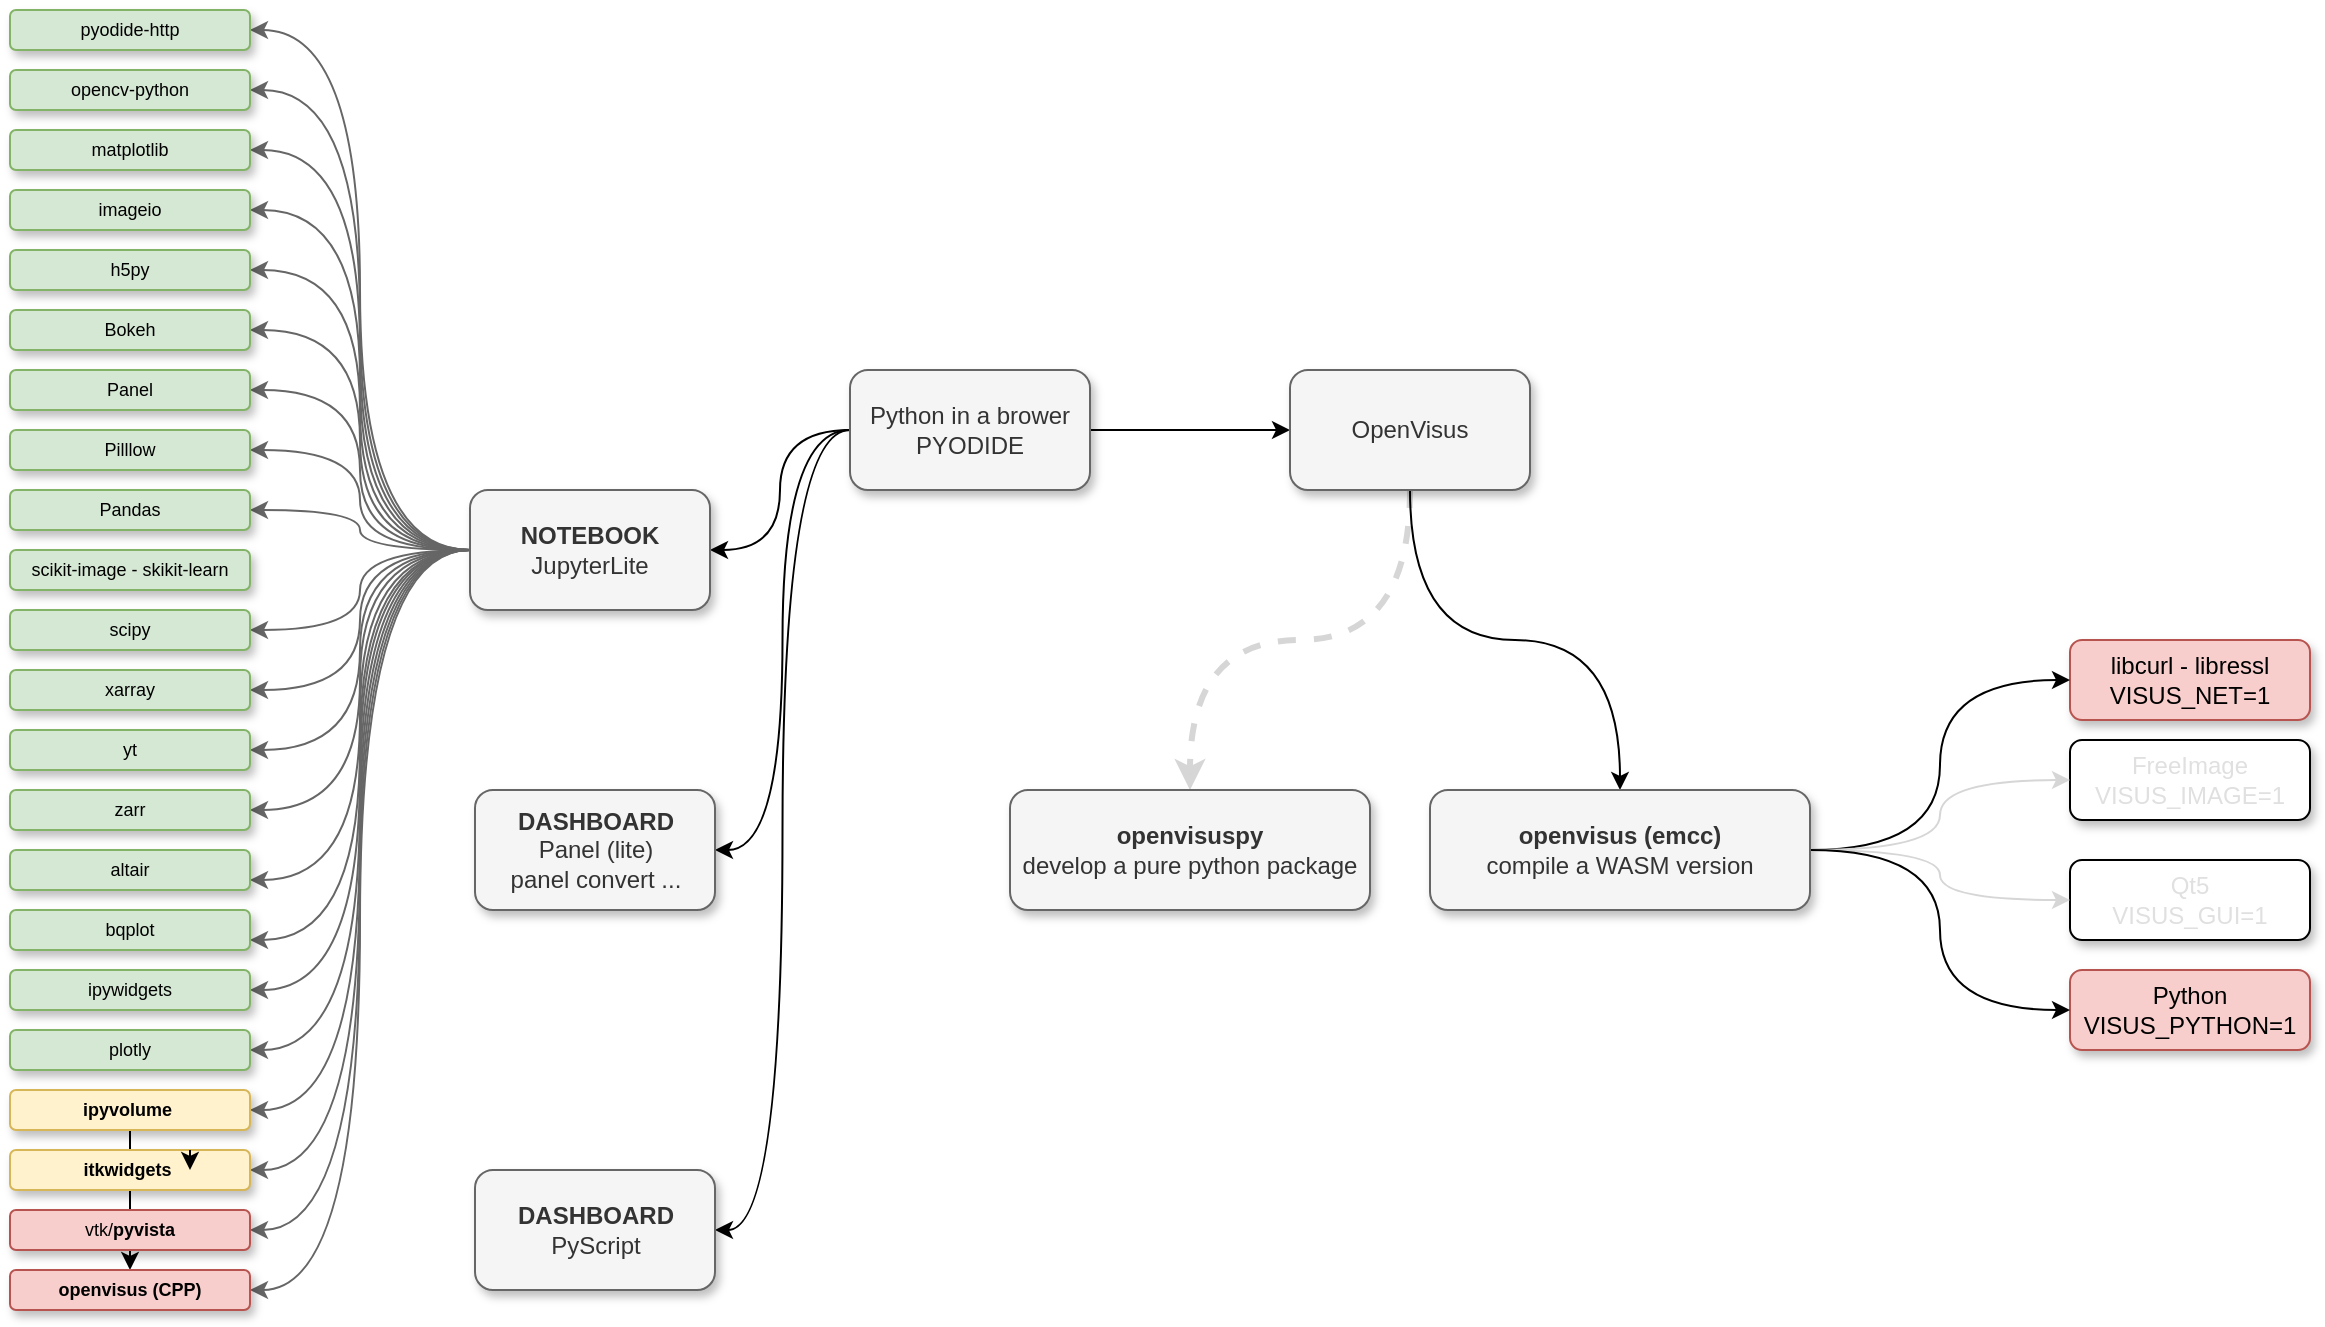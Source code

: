 <mxfile version="20.8.10" type="device"><diagram name="Page-1" id="E84A8r-Dovyr7iGDvByx"><mxGraphModel dx="2115" dy="948" grid="1" gridSize="10" guides="1" tooltips="1" connect="1" arrows="1" fold="1" page="1" pageScale="1" pageWidth="850" pageHeight="1100" math="0" shadow="0"><root><mxCell id="0"/><mxCell id="1" parent="0"/><mxCell id="uciTZhHFj_eGQY-YpiK4-19" style="edgeStyle=orthogonalEdgeStyle;curved=1;orthogonalLoop=1;jettySize=auto;html=1;entryX=0;entryY=0.5;entryDx=0;entryDy=0;" parent="1" source="uciTZhHFj_eGQY-YpiK4-1" target="uciTZhHFj_eGQY-YpiK4-3" edge="1"><mxGeometry relative="1" as="geometry"/></mxCell><mxCell id="uciTZhHFj_eGQY-YpiK4-36" style="edgeStyle=orthogonalEdgeStyle;curved=1;orthogonalLoop=1;jettySize=auto;html=1;entryX=1;entryY=0.5;entryDx=0;entryDy=0;" parent="1" source="uciTZhHFj_eGQY-YpiK4-1" target="uciTZhHFj_eGQY-YpiK4-20" edge="1"><mxGeometry relative="1" as="geometry"/></mxCell><mxCell id="uciTZhHFj_eGQY-YpiK4-38" style="edgeStyle=orthogonalEdgeStyle;curved=1;orthogonalLoop=1;jettySize=auto;html=1;entryX=1;entryY=0.5;entryDx=0;entryDy=0;" parent="1" source="uciTZhHFj_eGQY-YpiK4-1" target="uciTZhHFj_eGQY-YpiK4-37" edge="1"><mxGeometry relative="1" as="geometry"/></mxCell><mxCell id="uciTZhHFj_eGQY-YpiK4-42" style="edgeStyle=orthogonalEdgeStyle;curved=1;orthogonalLoop=1;jettySize=auto;html=1;entryX=1;entryY=0.5;entryDx=0;entryDy=0;" parent="1" source="uciTZhHFj_eGQY-YpiK4-1" target="uciTZhHFj_eGQY-YpiK4-40" edge="1"><mxGeometry relative="1" as="geometry"/></mxCell><mxCell id="uciTZhHFj_eGQY-YpiK4-1" value="Python in a brower&lt;br&gt;PYODIDE" style="rounded=1;whiteSpace=wrap;html=1;fillColor=#f5f5f5;fontColor=#333333;strokeColor=#666666;shadow=1;" parent="1" vertex="1"><mxGeometry x="270" y="350" width="120" height="60" as="geometry"/></mxCell><mxCell id="uciTZhHFj_eGQY-YpiK4-15" style="edgeStyle=orthogonalEdgeStyle;curved=1;orthogonalLoop=1;jettySize=auto;html=1;entryX=0.5;entryY=0;entryDx=0;entryDy=0;exitX=0.5;exitY=1;exitDx=0;exitDy=0;dashed=1;strokeWidth=3;fillColor=#f5f5f5;strokeColor=#D6D6D6;" parent="1" source="uciTZhHFj_eGQY-YpiK4-3" target="uciTZhHFj_eGQY-YpiK4-14" edge="1"><mxGeometry relative="1" as="geometry"/></mxCell><mxCell id="uciTZhHFj_eGQY-YpiK4-17" style="edgeStyle=orthogonalEdgeStyle;curved=1;orthogonalLoop=1;jettySize=auto;html=1;" parent="1" source="uciTZhHFj_eGQY-YpiK4-3" target="uciTZhHFj_eGQY-YpiK4-16" edge="1"><mxGeometry relative="1" as="geometry"/></mxCell><mxCell id="uciTZhHFj_eGQY-YpiK4-3" value="OpenVisus" style="rounded=1;whiteSpace=wrap;html=1;fillColor=#f5f5f5;fontColor=#333333;strokeColor=#666666;shadow=1;" parent="1" vertex="1"><mxGeometry x="490" y="350" width="120" height="60" as="geometry"/></mxCell><mxCell id="uciTZhHFj_eGQY-YpiK4-5" value="libcurl - libressl&lt;br&gt;VISUS_NET=1" style="rounded=1;whiteSpace=wrap;html=1;fillColor=#f8cecc;strokeColor=#b85450;shadow=1;" parent="1" vertex="1"><mxGeometry x="880" y="485" width="120" height="40" as="geometry"/></mxCell><mxCell id="uciTZhHFj_eGQY-YpiK4-6" value="FreeImage&lt;br&gt;VISUS_IMAGE=1" style="rounded=1;whiteSpace=wrap;html=1;shadow=1;fontColor=#E0E0E0;" parent="1" vertex="1"><mxGeometry x="880" y="535" width="120" height="40" as="geometry"/></mxCell><mxCell id="uciTZhHFj_eGQY-YpiK4-7" value="Qt5&lt;br&gt;VISUS_GUI=1" style="rounded=1;whiteSpace=wrap;html=1;shadow=1;fontColor=#E0E0E0;" parent="1" vertex="1"><mxGeometry x="880" y="595" width="120" height="40" as="geometry"/></mxCell><mxCell id="uciTZhHFj_eGQY-YpiK4-8" value="Python&lt;br&gt;VISUS_PYTHON=1" style="rounded=1;whiteSpace=wrap;html=1;fillColor=#f8cecc;strokeColor=#b85450;shadow=1;" parent="1" vertex="1"><mxGeometry x="880" y="650" width="120" height="40" as="geometry"/></mxCell><mxCell id="uciTZhHFj_eGQY-YpiK4-14" value="&lt;b&gt;openvisuspy&lt;/b&gt;&lt;br&gt;develop a pure python package" style="rounded=1;whiteSpace=wrap;html=1;fillColor=#f5f5f5;fontColor=#333333;strokeColor=#666666;shadow=1;" parent="1" vertex="1"><mxGeometry x="350" y="560" width="180" height="60" as="geometry"/></mxCell><mxCell id="uciTZhHFj_eGQY-YpiK4-45" style="edgeStyle=orthogonalEdgeStyle;curved=1;orthogonalLoop=1;jettySize=auto;html=1;entryX=0;entryY=0.5;entryDx=0;entryDy=0;strokeWidth=1;fontSize=11;fontColor=#E0E0E0;" parent="1" source="uciTZhHFj_eGQY-YpiK4-16" target="uciTZhHFj_eGQY-YpiK4-5" edge="1"><mxGeometry relative="1" as="geometry"/></mxCell><mxCell id="uciTZhHFj_eGQY-YpiK4-46" style="edgeStyle=orthogonalEdgeStyle;curved=1;orthogonalLoop=1;jettySize=auto;html=1;entryX=0;entryY=0.5;entryDx=0;entryDy=0;strokeColor=#D6D6D6;strokeWidth=1;fontSize=11;fontColor=#E0E0E0;" parent="1" source="uciTZhHFj_eGQY-YpiK4-16" target="uciTZhHFj_eGQY-YpiK4-6" edge="1"><mxGeometry relative="1" as="geometry"/></mxCell><mxCell id="uciTZhHFj_eGQY-YpiK4-47" style="edgeStyle=orthogonalEdgeStyle;curved=1;orthogonalLoop=1;jettySize=auto;html=1;entryX=0;entryY=0.5;entryDx=0;entryDy=0;strokeColor=#D6D6D6;strokeWidth=1;fontSize=11;fontColor=#E0E0E0;" parent="1" source="uciTZhHFj_eGQY-YpiK4-16" target="uciTZhHFj_eGQY-YpiK4-7" edge="1"><mxGeometry relative="1" as="geometry"/></mxCell><mxCell id="uciTZhHFj_eGQY-YpiK4-48" style="edgeStyle=orthogonalEdgeStyle;curved=1;orthogonalLoop=1;jettySize=auto;html=1;entryX=0;entryY=0.5;entryDx=0;entryDy=0;strokeColor=#000000;strokeWidth=1;fontSize=11;fontColor=#E0E0E0;" parent="1" source="uciTZhHFj_eGQY-YpiK4-16" target="uciTZhHFj_eGQY-YpiK4-8" edge="1"><mxGeometry relative="1" as="geometry"/></mxCell><mxCell id="uciTZhHFj_eGQY-YpiK4-16" value="&lt;b&gt;openvisus (emcc)&lt;/b&gt;&lt;br&gt;compile a WASM version" style="rounded=1;whiteSpace=wrap;html=1;fillColor=#f5f5f5;fontColor=#333333;strokeColor=#666666;shadow=1;" parent="1" vertex="1"><mxGeometry x="560" y="560" width="190" height="60" as="geometry"/></mxCell><mxCell id="uciTZhHFj_eGQY-YpiK4-27" style="edgeStyle=orthogonalEdgeStyle;curved=1;orthogonalLoop=1;jettySize=auto;html=1;entryX=1;entryY=0.5;entryDx=0;entryDy=0;fillColor=#f5f5f5;strokeColor=#666666;" parent="1" source="uciTZhHFj_eGQY-YpiK4-20" target="uciTZhHFj_eGQY-YpiK4-21" edge="1"><mxGeometry relative="1" as="geometry"/></mxCell><mxCell id="uciTZhHFj_eGQY-YpiK4-28" style="edgeStyle=orthogonalEdgeStyle;curved=1;orthogonalLoop=1;jettySize=auto;html=1;entryX=1;entryY=0.5;entryDx=0;entryDy=0;fillColor=#f5f5f5;strokeColor=#666666;" parent="1" source="uciTZhHFj_eGQY-YpiK4-20" target="uciTZhHFj_eGQY-YpiK4-22" edge="1"><mxGeometry relative="1" as="geometry"/></mxCell><mxCell id="uciTZhHFj_eGQY-YpiK4-29" style="edgeStyle=orthogonalEdgeStyle;curved=1;orthogonalLoop=1;jettySize=auto;html=1;entryX=1;entryY=0.5;entryDx=0;entryDy=0;fillColor=#f5f5f5;strokeColor=#666666;" parent="1" source="uciTZhHFj_eGQY-YpiK4-20" target="uciTZhHFj_eGQY-YpiK4-23" edge="1"><mxGeometry relative="1" as="geometry"/></mxCell><mxCell id="uciTZhHFj_eGQY-YpiK4-30" style="edgeStyle=orthogonalEdgeStyle;curved=1;orthogonalLoop=1;jettySize=auto;html=1;entryX=1;entryY=0.5;entryDx=0;entryDy=0;fillColor=#f5f5f5;strokeColor=#666666;" parent="1" source="uciTZhHFj_eGQY-YpiK4-20" target="uciTZhHFj_eGQY-YpiK4-24" edge="1"><mxGeometry relative="1" as="geometry"/></mxCell><mxCell id="uciTZhHFj_eGQY-YpiK4-31" style="edgeStyle=orthogonalEdgeStyle;curved=1;orthogonalLoop=1;jettySize=auto;html=1;entryX=1;entryY=0.5;entryDx=0;entryDy=0;fillColor=#f5f5f5;strokeColor=#666666;" parent="1" source="uciTZhHFj_eGQY-YpiK4-20" target="uciTZhHFj_eGQY-YpiK4-25" edge="1"><mxGeometry relative="1" as="geometry"/></mxCell><mxCell id="uciTZhHFj_eGQY-YpiK4-35" style="edgeStyle=orthogonalEdgeStyle;curved=1;orthogonalLoop=1;jettySize=auto;html=1;entryX=1;entryY=0.5;entryDx=0;entryDy=0;fillColor=#f5f5f5;strokeColor=#666666;" parent="1" source="uciTZhHFj_eGQY-YpiK4-20" target="uciTZhHFj_eGQY-YpiK4-26" edge="1"><mxGeometry relative="1" as="geometry"/></mxCell><mxCell id="uciTZhHFj_eGQY-YpiK4-50" style="edgeStyle=orthogonalEdgeStyle;curved=1;orthogonalLoop=1;jettySize=auto;html=1;entryX=1;entryY=0.5;entryDx=0;entryDy=0;strokeColor=#666666;strokeWidth=1;fontSize=11;fontColor=#E0E0E0;fillColor=#f5f5f5;" parent="1" source="uciTZhHFj_eGQY-YpiK4-20" target="uciTZhHFj_eGQY-YpiK4-49" edge="1"><mxGeometry relative="1" as="geometry"/></mxCell><mxCell id="uciTZhHFj_eGQY-YpiK4-56" style="edgeStyle=orthogonalEdgeStyle;curved=1;orthogonalLoop=1;jettySize=auto;html=1;entryX=1;entryY=0.5;entryDx=0;entryDy=0;strokeColor=#666666;strokeWidth=1;fontSize=11;fontColor=#E0E0E0;fillColor=#f5f5f5;" parent="1" source="uciTZhHFj_eGQY-YpiK4-20" target="uciTZhHFj_eGQY-YpiK4-55" edge="1"><mxGeometry relative="1" as="geometry"/></mxCell><mxCell id="uciTZhHFj_eGQY-YpiK4-57" style="edgeStyle=orthogonalEdgeStyle;curved=1;orthogonalLoop=1;jettySize=auto;html=1;entryX=1;entryY=0.5;entryDx=0;entryDy=0;strokeColor=#666666;strokeWidth=1;fontSize=11;fontColor=#E0E0E0;fillColor=#f5f5f5;" parent="1" source="uciTZhHFj_eGQY-YpiK4-20" target="uciTZhHFj_eGQY-YpiK4-54" edge="1"><mxGeometry relative="1" as="geometry"/></mxCell><mxCell id="uciTZhHFj_eGQY-YpiK4-58" style="edgeStyle=orthogonalEdgeStyle;curved=1;orthogonalLoop=1;jettySize=auto;html=1;entryX=1;entryY=0.5;entryDx=0;entryDy=0;strokeColor=#666666;strokeWidth=1;fontSize=11;fontColor=#E0E0E0;fillColor=#f5f5f5;" parent="1" source="uciTZhHFj_eGQY-YpiK4-20" target="uciTZhHFj_eGQY-YpiK4-53" edge="1"><mxGeometry relative="1" as="geometry"/></mxCell><mxCell id="uciTZhHFj_eGQY-YpiK4-59" style="edgeStyle=orthogonalEdgeStyle;curved=1;orthogonalLoop=1;jettySize=auto;html=1;entryX=1;entryY=0.5;entryDx=0;entryDy=0;strokeColor=#666666;strokeWidth=1;fontSize=11;fontColor=#E0E0E0;fillColor=#f5f5f5;" parent="1" source="uciTZhHFj_eGQY-YpiK4-20" target="uciTZhHFj_eGQY-YpiK4-52" edge="1"><mxGeometry relative="1" as="geometry"/></mxCell><mxCell id="uciTZhHFj_eGQY-YpiK4-60" style="edgeStyle=orthogonalEdgeStyle;curved=1;orthogonalLoop=1;jettySize=auto;html=1;entryX=1;entryY=0.5;entryDx=0;entryDy=0;strokeColor=#666666;strokeWidth=1;fontSize=11;fontColor=#E0E0E0;fillColor=#f5f5f5;" parent="1" source="uciTZhHFj_eGQY-YpiK4-20" target="uciTZhHFj_eGQY-YpiK4-51" edge="1"><mxGeometry relative="1" as="geometry"/></mxCell><mxCell id="uciTZhHFj_eGQY-YpiK4-66" style="edgeStyle=orthogonalEdgeStyle;curved=1;orthogonalLoop=1;jettySize=auto;html=1;entryX=1;entryY=0.5;entryDx=0;entryDy=0;strokeColor=#666666;strokeWidth=1;fontSize=11;fontColor=#000000;fillColor=#f5f5f5;" parent="1" source="uciTZhHFj_eGQY-YpiK4-20" target="uciTZhHFj_eGQY-YpiK4-62" edge="1"><mxGeometry relative="1" as="geometry"/></mxCell><mxCell id="uciTZhHFj_eGQY-YpiK4-67" style="edgeStyle=orthogonalEdgeStyle;curved=1;orthogonalLoop=1;jettySize=auto;html=1;entryX=1;entryY=0.5;entryDx=0;entryDy=0;strokeColor=#666666;strokeWidth=1;fontSize=11;fontColor=#000000;fillColor=#f5f5f5;" parent="1" source="uciTZhHFj_eGQY-YpiK4-20" target="uciTZhHFj_eGQY-YpiK4-63" edge="1"><mxGeometry relative="1" as="geometry"/></mxCell><mxCell id="uciTZhHFj_eGQY-YpiK4-68" style="edgeStyle=orthogonalEdgeStyle;curved=1;orthogonalLoop=1;jettySize=auto;html=1;entryX=1;entryY=0.5;entryDx=0;entryDy=0;strokeColor=#666666;strokeWidth=1;fontSize=11;fontColor=#000000;fillColor=#f5f5f5;" parent="1" source="uciTZhHFj_eGQY-YpiK4-20" target="uciTZhHFj_eGQY-YpiK4-64" edge="1"><mxGeometry relative="1" as="geometry"/></mxCell><mxCell id="uciTZhHFj_eGQY-YpiK4-69" style="edgeStyle=orthogonalEdgeStyle;curved=1;orthogonalLoop=1;jettySize=auto;html=1;entryX=1;entryY=0.5;entryDx=0;entryDy=0;strokeColor=#666666;strokeWidth=1;fontSize=11;fontColor=#000000;fillColor=#f5f5f5;" parent="1" source="uciTZhHFj_eGQY-YpiK4-20" target="uciTZhHFj_eGQY-YpiK4-65" edge="1"><mxGeometry relative="1" as="geometry"/></mxCell><mxCell id="uciTZhHFj_eGQY-YpiK4-71" style="edgeStyle=orthogonalEdgeStyle;curved=1;orthogonalLoop=1;jettySize=auto;html=1;entryX=1;entryY=0.5;entryDx=0;entryDy=0;strokeColor=#666666;strokeWidth=1;fontSize=11;fontColor=#000000;fillColor=#f5f5f5;" parent="1" source="uciTZhHFj_eGQY-YpiK4-20" target="uciTZhHFj_eGQY-YpiK4-70" edge="1"><mxGeometry relative="1" as="geometry"/></mxCell><mxCell id="uciTZhHFj_eGQY-YpiK4-78" style="edgeStyle=orthogonalEdgeStyle;curved=1;orthogonalLoop=1;jettySize=auto;html=1;entryX=1;entryY=0.75;entryDx=0;entryDy=0;strokeColor=#666666;strokeWidth=1;fontSize=11;fontColor=#000000;fillColor=#f5f5f5;" parent="1" source="uciTZhHFj_eGQY-YpiK4-20" target="uciTZhHFj_eGQY-YpiK4-74" edge="1"><mxGeometry relative="1" as="geometry"/></mxCell><mxCell id="uciTZhHFj_eGQY-YpiK4-79" style="edgeStyle=orthogonalEdgeStyle;curved=1;orthogonalLoop=1;jettySize=auto;html=1;entryX=1;entryY=0.75;entryDx=0;entryDy=0;strokeColor=#666666;strokeWidth=1;fontSize=11;fontColor=#000000;fillColor=#f5f5f5;" parent="1" source="uciTZhHFj_eGQY-YpiK4-20" target="uciTZhHFj_eGQY-YpiK4-75" edge="1"><mxGeometry relative="1" as="geometry"/></mxCell><mxCell id="uciTZhHFj_eGQY-YpiK4-80" style="edgeStyle=orthogonalEdgeStyle;curved=1;orthogonalLoop=1;jettySize=auto;html=1;entryX=1;entryY=0.5;entryDx=0;entryDy=0;strokeColor=#666666;strokeWidth=1;fontSize=11;fontColor=#000000;fillColor=#f5f5f5;" parent="1" source="uciTZhHFj_eGQY-YpiK4-20" target="uciTZhHFj_eGQY-YpiK4-76" edge="1"><mxGeometry relative="1" as="geometry"/></mxCell><mxCell id="uciTZhHFj_eGQY-YpiK4-81" style="edgeStyle=orthogonalEdgeStyle;curved=1;orthogonalLoop=1;jettySize=auto;html=1;entryX=1;entryY=0.5;entryDx=0;entryDy=0;strokeColor=#666666;strokeWidth=1;fontSize=11;fontColor=#000000;fillColor=#f5f5f5;" parent="1" source="uciTZhHFj_eGQY-YpiK4-20" target="uciTZhHFj_eGQY-YpiK4-77" edge="1"><mxGeometry relative="1" as="geometry"/></mxCell><mxCell id="uciTZhHFj_eGQY-YpiK4-20" value="&lt;b&gt;NOTEBOOK&lt;/b&gt;&lt;br&gt;JupyterLite" style="rounded=1;whiteSpace=wrap;html=1;fillColor=#f5f5f5;fontColor=#333333;strokeColor=#666666;shadow=1;" parent="1" vertex="1"><mxGeometry x="80" y="410" width="120" height="60" as="geometry"/></mxCell><mxCell id="uciTZhHFj_eGQY-YpiK4-21" value="Bokeh" style="rounded=1;whiteSpace=wrap;html=1;fillColor=#d5e8d4;strokeColor=#82b366;shadow=1;fontSize=9;" parent="1" vertex="1"><mxGeometry x="-150" y="320" width="120" height="20" as="geometry"/></mxCell><mxCell id="uciTZhHFj_eGQY-YpiK4-22" value="Panel" style="rounded=1;whiteSpace=wrap;html=1;fillColor=#d5e8d4;strokeColor=#82b366;shadow=1;fontSize=9;" parent="1" vertex="1"><mxGeometry x="-150" y="350" width="120" height="20" as="geometry"/></mxCell><mxCell id="492jKWQ85T-F1M-G7FHH-1" value="" style="edgeStyle=orthogonalEdgeStyle;rounded=0;orthogonalLoop=1;jettySize=auto;html=1;" edge="1" parent="1" source="uciTZhHFj_eGQY-YpiK4-23" target="uciTZhHFj_eGQY-YpiK4-70"><mxGeometry relative="1" as="geometry"/></mxCell><mxCell id="uciTZhHFj_eGQY-YpiK4-23" value="&lt;b style=&quot;font-size: 9px;&quot;&gt;ipyvolume&amp;nbsp;&lt;/b&gt;" style="rounded=1;whiteSpace=wrap;html=1;fillColor=#fff2cc;strokeColor=#d6b656;shadow=1;fontSize=9;" parent="1" vertex="1"><mxGeometry x="-150" y="710" width="120" height="20" as="geometry"/></mxCell><mxCell id="uciTZhHFj_eGQY-YpiK4-24" value="Pilllow" style="rounded=1;whiteSpace=wrap;html=1;fillColor=#d5e8d4;strokeColor=#82b366;shadow=1;fontSize=9;" parent="1" vertex="1"><mxGeometry x="-150" y="380" width="120" height="20" as="geometry"/></mxCell><mxCell id="uciTZhHFj_eGQY-YpiK4-25" value="Pandas" style="rounded=1;whiteSpace=wrap;html=1;fillColor=#d5e8d4;strokeColor=#82b366;shadow=1;fontSize=9;" parent="1" vertex="1"><mxGeometry x="-150" y="410" width="120" height="20" as="geometry"/></mxCell><mxCell id="uciTZhHFj_eGQY-YpiK4-26" value="vtk/&lt;b&gt;pyvista&lt;/b&gt;" style="rounded=1;whiteSpace=wrap;html=1;fillColor=#f8cecc;strokeColor=#b85450;shadow=1;fontSize=9;" parent="1" vertex="1"><mxGeometry x="-150" y="770" width="120" height="20" as="geometry"/></mxCell><mxCell id="uciTZhHFj_eGQY-YpiK4-37" value="&lt;b&gt;DASHBOARD&lt;/b&gt;&lt;br&gt;Panel (lite)&lt;br&gt;panel convert ..." style="rounded=1;whiteSpace=wrap;html=1;fillColor=#f5f5f5;fontColor=#333333;strokeColor=#666666;shadow=1;" parent="1" vertex="1"><mxGeometry x="82.5" y="560" width="120" height="60" as="geometry"/></mxCell><mxCell id="uciTZhHFj_eGQY-YpiK4-40" value="&lt;b&gt;DASHBOARD&lt;/b&gt;&lt;br&gt;PyScript" style="rounded=1;whiteSpace=wrap;html=1;fillColor=#f5f5f5;fontColor=#333333;strokeColor=#666666;shadow=1;" parent="1" vertex="1"><mxGeometry x="82.5" y="750" width="120" height="60" as="geometry"/></mxCell><mxCell id="uciTZhHFj_eGQY-YpiK4-49" value="&lt;b style=&quot;font-size: 9px;&quot;&gt;itkwidgets&amp;nbsp;&lt;/b&gt;" style="rounded=1;whiteSpace=wrap;html=1;fillColor=#fff2cc;strokeColor=#d6b656;shadow=1;fontSize=9;" parent="1" vertex="1"><mxGeometry x="-150" y="740" width="120" height="20" as="geometry"/></mxCell><mxCell id="uciTZhHFj_eGQY-YpiK4-51" value="h5py" style="rounded=1;whiteSpace=wrap;html=1;fillColor=#d5e8d4;strokeColor=#82b366;shadow=1;fontSize=9;" parent="1" vertex="1"><mxGeometry x="-150" y="290" width="120" height="20" as="geometry"/></mxCell><mxCell id="uciTZhHFj_eGQY-YpiK4-52" value="imageio" style="rounded=1;whiteSpace=wrap;html=1;fillColor=#d5e8d4;strokeColor=#82b366;shadow=1;fontSize=9;" parent="1" vertex="1"><mxGeometry x="-150" y="260" width="120" height="20" as="geometry"/></mxCell><mxCell id="uciTZhHFj_eGQY-YpiK4-53" value="matplotlib" style="rounded=1;whiteSpace=wrap;html=1;fillColor=#d5e8d4;strokeColor=#82b366;shadow=1;fontSize=9;" parent="1" vertex="1"><mxGeometry x="-150" y="230" width="120" height="20" as="geometry"/></mxCell><mxCell id="uciTZhHFj_eGQY-YpiK4-54" value="opencv-python" style="rounded=1;whiteSpace=wrap;html=1;fillColor=#d5e8d4;strokeColor=#82b366;shadow=1;fontSize=9;" parent="1" vertex="1"><mxGeometry x="-150" y="200" width="120" height="20" as="geometry"/></mxCell><mxCell id="uciTZhHFj_eGQY-YpiK4-55" value="pyodide-http" style="rounded=1;whiteSpace=wrap;html=1;fillColor=#d5e8d4;strokeColor=#82b366;shadow=1;fontSize=9;" parent="1" vertex="1"><mxGeometry x="-150" y="170" width="120" height="20" as="geometry"/></mxCell><mxCell id="uciTZhHFj_eGQY-YpiK4-61" value="scikit-image - skikit-learn" style="rounded=1;whiteSpace=wrap;html=1;fillColor=#d5e8d4;strokeColor=#82b366;shadow=1;fontSize=9;" parent="1" vertex="1"><mxGeometry x="-150" y="440" width="120" height="20" as="geometry"/></mxCell><mxCell id="uciTZhHFj_eGQY-YpiK4-62" value="scipy" style="rounded=1;whiteSpace=wrap;html=1;fillColor=#d5e8d4;strokeColor=#82b366;shadow=1;fontSize=9;" parent="1" vertex="1"><mxGeometry x="-150" y="470" width="120" height="20" as="geometry"/></mxCell><mxCell id="uciTZhHFj_eGQY-YpiK4-63" value="xarray" style="rounded=1;whiteSpace=wrap;html=1;fillColor=#d5e8d4;strokeColor=#82b366;shadow=1;fontSize=9;" parent="1" vertex="1"><mxGeometry x="-150" y="500" width="120" height="20" as="geometry"/></mxCell><mxCell id="uciTZhHFj_eGQY-YpiK4-64" value="yt" style="rounded=1;whiteSpace=wrap;html=1;fillColor=#d5e8d4;strokeColor=#82b366;shadow=1;fontSize=9;" parent="1" vertex="1"><mxGeometry x="-150" y="530" width="120" height="20" as="geometry"/></mxCell><mxCell id="uciTZhHFj_eGQY-YpiK4-65" value="zarr" style="rounded=1;whiteSpace=wrap;html=1;fillColor=#d5e8d4;strokeColor=#82b366;shadow=1;fontSize=9;" parent="1" vertex="1"><mxGeometry x="-150" y="560" width="120" height="20" as="geometry"/></mxCell><mxCell id="uciTZhHFj_eGQY-YpiK4-70" value="&lt;b&gt;openvisus (CPP)&lt;/b&gt;" style="rounded=1;whiteSpace=wrap;html=1;fillColor=#f8cecc;strokeColor=#b85450;shadow=1;fontSize=9;" parent="1" vertex="1"><mxGeometry x="-150" y="800" width="120" height="20" as="geometry"/></mxCell><mxCell id="uciTZhHFj_eGQY-YpiK4-74" value="altair" style="rounded=1;whiteSpace=wrap;html=1;fillColor=#d5e8d4;strokeColor=#82b366;shadow=1;fontSize=9;" parent="1" vertex="1"><mxGeometry x="-150" y="590" width="120" height="20" as="geometry"/></mxCell><mxCell id="uciTZhHFj_eGQY-YpiK4-75" value="bqplot" style="rounded=1;whiteSpace=wrap;html=1;fillColor=#d5e8d4;strokeColor=#82b366;shadow=1;fontSize=9;" parent="1" vertex="1"><mxGeometry x="-150" y="620" width="120" height="20" as="geometry"/></mxCell><mxCell id="uciTZhHFj_eGQY-YpiK4-76" value="ipywidgets" style="rounded=1;whiteSpace=wrap;html=1;fillColor=#d5e8d4;strokeColor=#82b366;shadow=1;fontSize=9;" parent="1" vertex="1"><mxGeometry x="-150" y="650" width="120" height="20" as="geometry"/></mxCell><mxCell id="uciTZhHFj_eGQY-YpiK4-77" value="plotly" style="rounded=1;whiteSpace=wrap;html=1;fillColor=#d5e8d4;strokeColor=#82b366;shadow=1;fontSize=9;" parent="1" vertex="1"><mxGeometry x="-150" y="680" width="120" height="20" as="geometry"/></mxCell><mxCell id="cSGWFouQZMbJHT_Flk5U-1" style="edgeStyle=orthogonalEdgeStyle;rounded=0;orthogonalLoop=1;jettySize=auto;html=1;exitX=0.75;exitY=0;exitDx=0;exitDy=0;entryX=0.75;entryY=0.5;entryDx=0;entryDy=0;entryPerimeter=0;" parent="1" source="uciTZhHFj_eGQY-YpiK4-49" target="uciTZhHFj_eGQY-YpiK4-49" edge="1"><mxGeometry relative="1" as="geometry"/></mxCell></root></mxGraphModel></diagram></mxfile>
